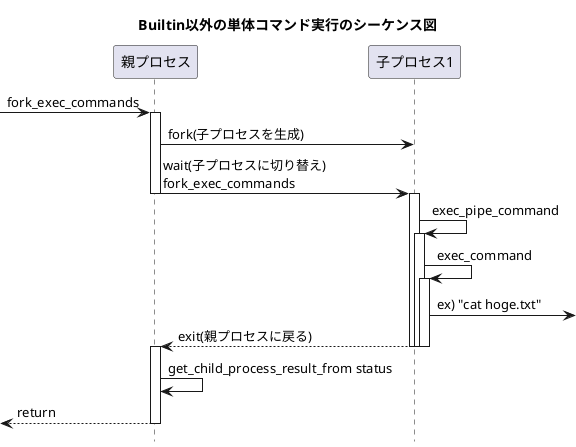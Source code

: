 

@startuml
title Builtin以外の単体コマンド実行のシーケンス図
hide footbox

participant "親プロセス" as Parent
participant "子プロセス1" as Child1

[-> Parent : fork_exec_commands
activate Parent
Parent -> Child1 : fork(子プロセスを生成)
Parent -> Child1 : wait(子プロセスに切り替え)\nfork_exec_commands
deactivate Parent
activate Child1
Child1 -> Child1 : exec_pipe_command
activate Child1
Child1 -> Child1 : exec_command
activate Child1
Child1->] : ex) "cat hoge.txt"
Parent <-- Child1 : exit(親プロセスに戻る)
deactivate Child1
deactivate Child1
deactivate Child1
activate Parent
Parent -> Parent : get_child_process_result_from status
[<-- Parent : return
deactivate Parent

@enduml